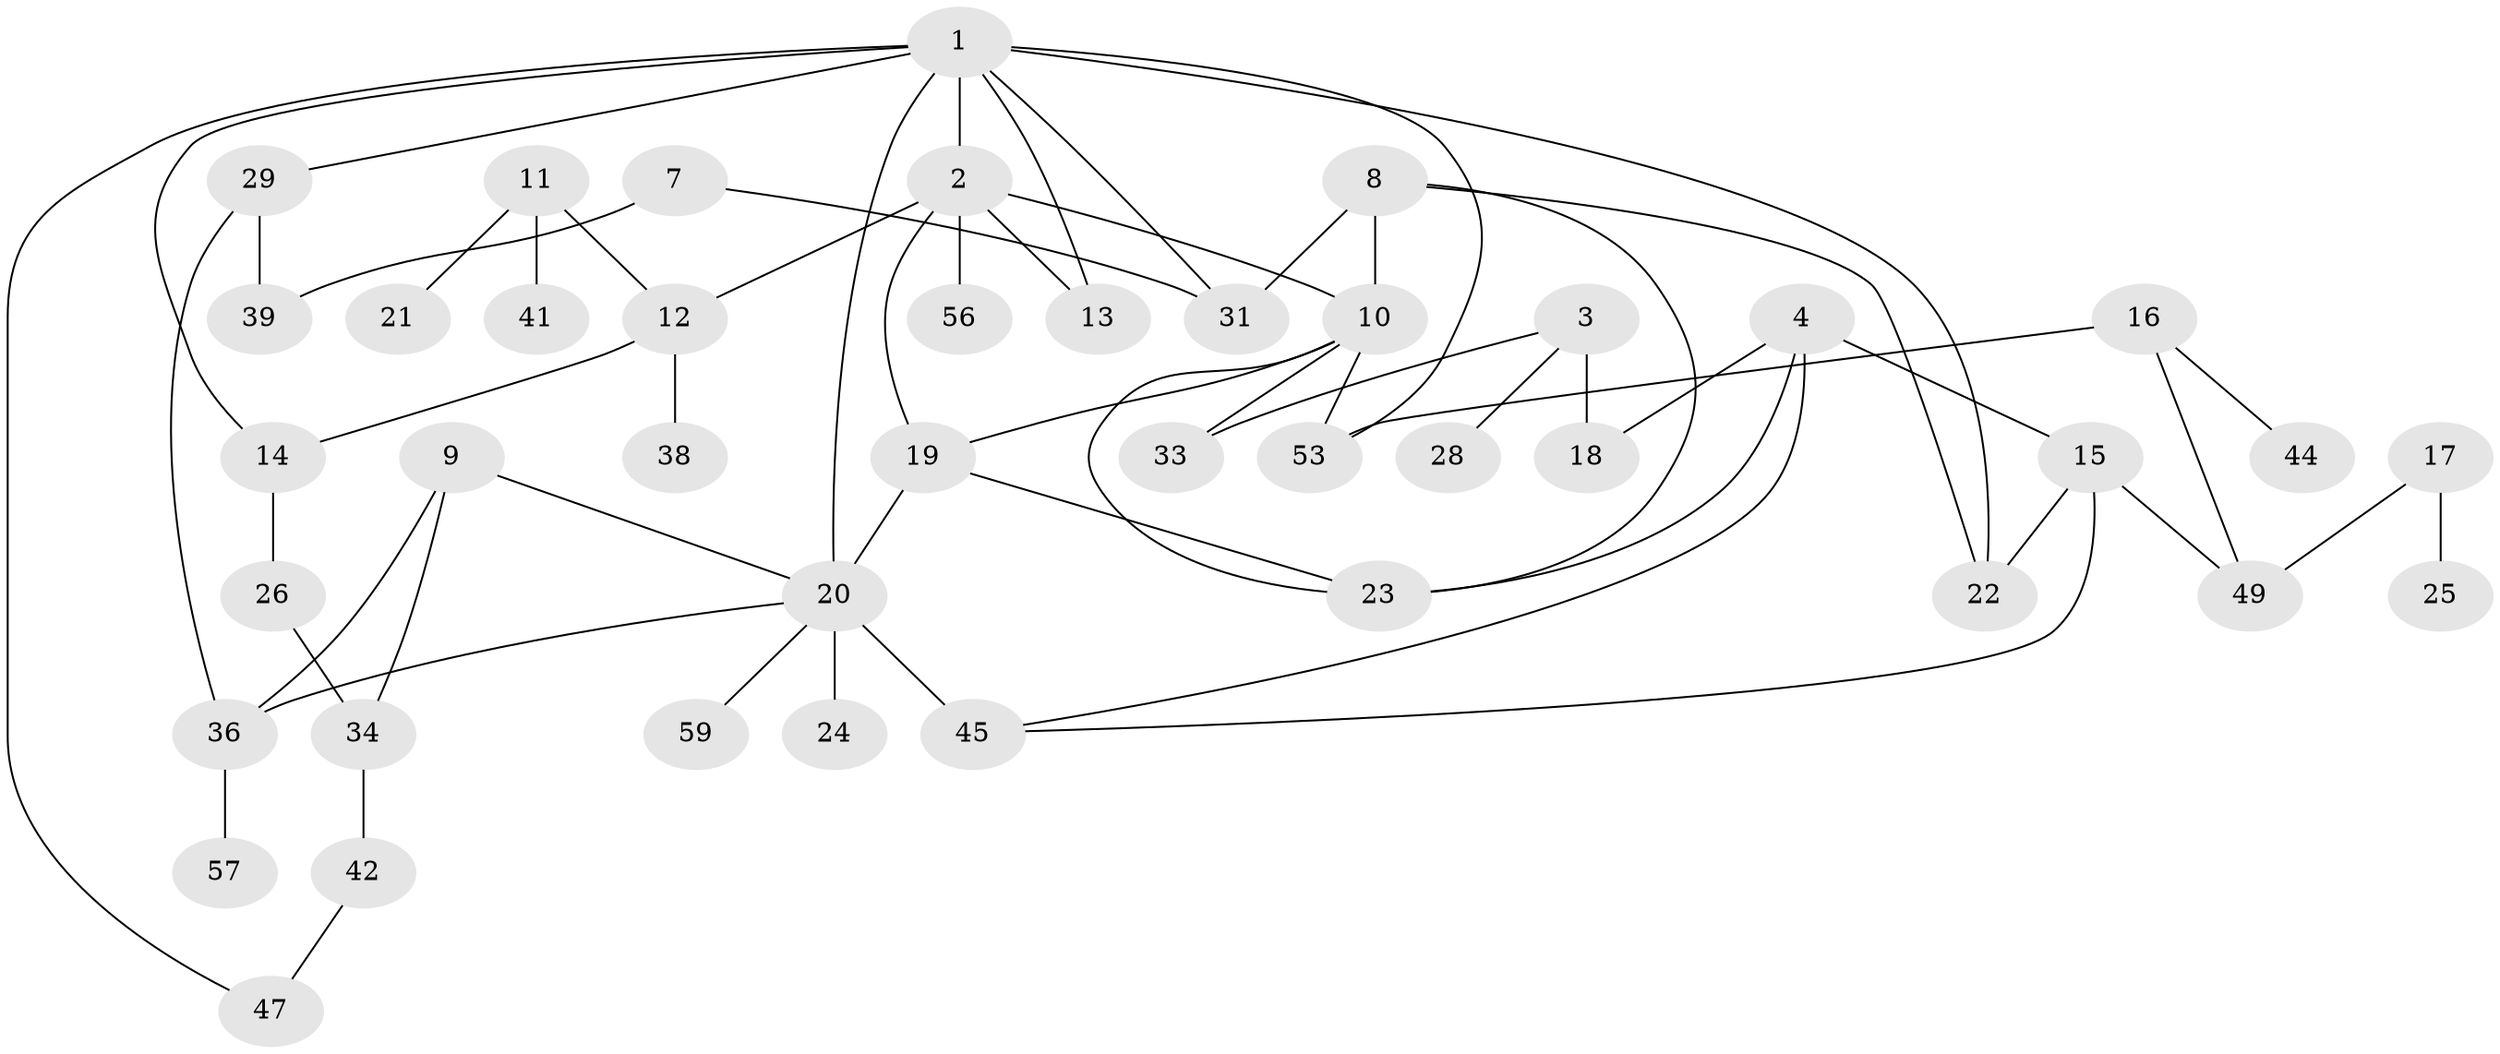 // original degree distribution, {2: 0.26666666666666666, 4: 0.10833333333333334, 3: 0.19166666666666668, 0: 0.125, 1: 0.25833333333333336, 5: 0.05}
// Generated by graph-tools (version 1.1) at 2025/33/03/09/25 02:33:44]
// undirected, 42 vertices, 60 edges
graph export_dot {
graph [start="1"]
  node [color=gray90,style=filled];
  1;
  2;
  3;
  4;
  7;
  8;
  9;
  10;
  11;
  12;
  13;
  14;
  15;
  16;
  17;
  18;
  19;
  20;
  21;
  22;
  23;
  24;
  25;
  26;
  28;
  29;
  31;
  33;
  34;
  36;
  38;
  39;
  41;
  42;
  44;
  45;
  47;
  49;
  53;
  56;
  57;
  59;
  1 -- 2 [weight=1.0];
  1 -- 13 [weight=1.0];
  1 -- 14 [weight=1.0];
  1 -- 20 [weight=1.0];
  1 -- 22 [weight=1.0];
  1 -- 29 [weight=1.0];
  1 -- 31 [weight=1.0];
  1 -- 47 [weight=1.0];
  1 -- 53 [weight=1.0];
  2 -- 10 [weight=1.0];
  2 -- 12 [weight=1.0];
  2 -- 13 [weight=1.0];
  2 -- 19 [weight=1.0];
  2 -- 56 [weight=1.0];
  3 -- 18 [weight=2.0];
  3 -- 28 [weight=1.0];
  3 -- 33 [weight=1.0];
  4 -- 15 [weight=1.0];
  4 -- 18 [weight=1.0];
  4 -- 23 [weight=1.0];
  4 -- 45 [weight=1.0];
  7 -- 31 [weight=1.0];
  7 -- 39 [weight=1.0];
  8 -- 10 [weight=1.0];
  8 -- 22 [weight=1.0];
  8 -- 23 [weight=1.0];
  8 -- 31 [weight=2.0];
  9 -- 20 [weight=1.0];
  9 -- 34 [weight=1.0];
  9 -- 36 [weight=1.0];
  10 -- 19 [weight=1.0];
  10 -- 23 [weight=1.0];
  10 -- 33 [weight=1.0];
  10 -- 53 [weight=1.0];
  11 -- 12 [weight=2.0];
  11 -- 21 [weight=1.0];
  11 -- 41 [weight=1.0];
  12 -- 14 [weight=1.0];
  12 -- 38 [weight=1.0];
  14 -- 26 [weight=1.0];
  15 -- 22 [weight=1.0];
  15 -- 45 [weight=1.0];
  15 -- 49 [weight=1.0];
  16 -- 44 [weight=1.0];
  16 -- 49 [weight=1.0];
  16 -- 53 [weight=2.0];
  17 -- 25 [weight=3.0];
  17 -- 49 [weight=2.0];
  19 -- 20 [weight=1.0];
  19 -- 23 [weight=1.0];
  20 -- 24 [weight=1.0];
  20 -- 36 [weight=1.0];
  20 -- 45 [weight=3.0];
  20 -- 59 [weight=1.0];
  26 -- 34 [weight=1.0];
  29 -- 36 [weight=1.0];
  29 -- 39 [weight=1.0];
  34 -- 42 [weight=2.0];
  36 -- 57 [weight=1.0];
  42 -- 47 [weight=1.0];
}
